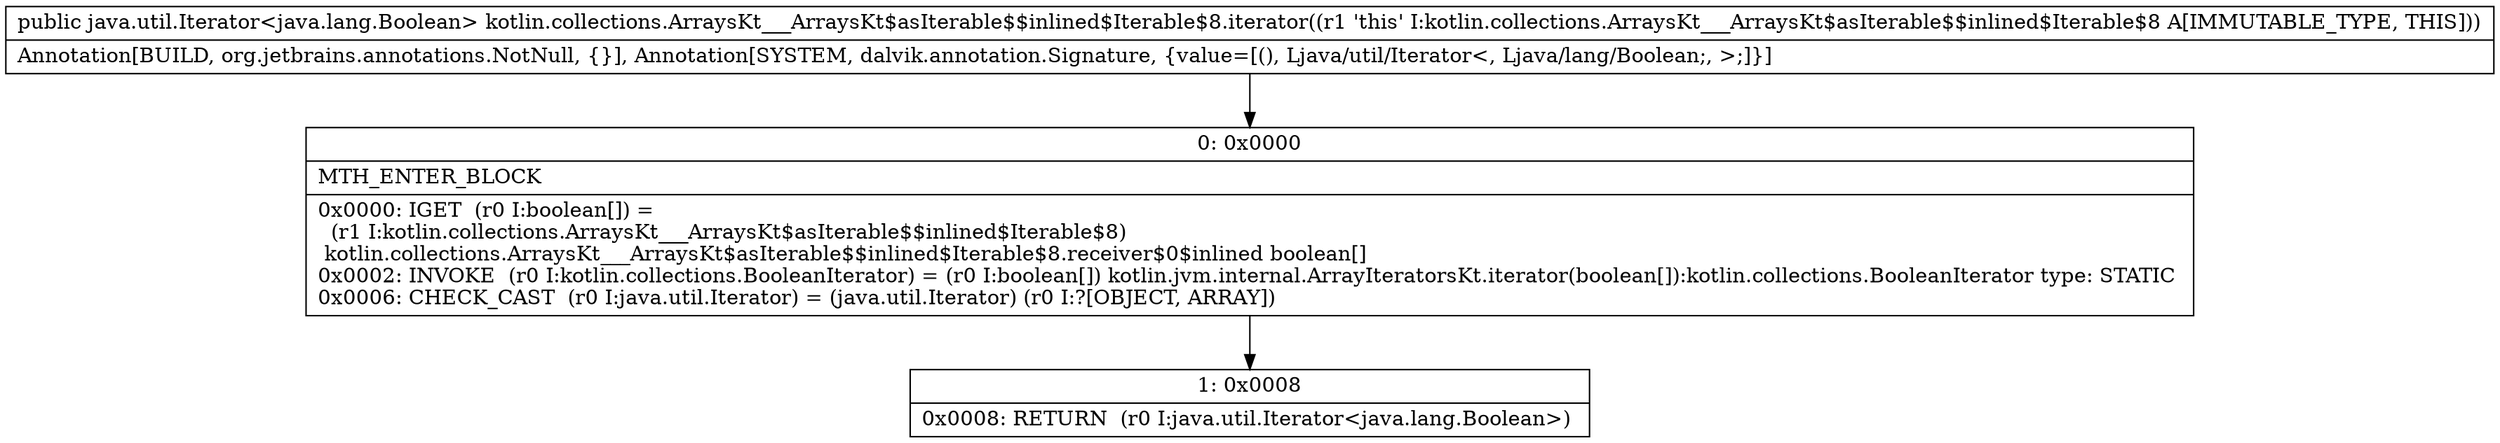 digraph "CFG forkotlin.collections.ArraysKt___ArraysKt$asIterable$$inlined$Iterable$8.iterator()Ljava\/util\/Iterator;" {
Node_0 [shape=record,label="{0\:\ 0x0000|MTH_ENTER_BLOCK\l|0x0000: IGET  (r0 I:boolean[]) = \l  (r1 I:kotlin.collections.ArraysKt___ArraysKt$asIterable$$inlined$Iterable$8)\l kotlin.collections.ArraysKt___ArraysKt$asIterable$$inlined$Iterable$8.receiver$0$inlined boolean[] \l0x0002: INVOKE  (r0 I:kotlin.collections.BooleanIterator) = (r0 I:boolean[]) kotlin.jvm.internal.ArrayIteratorsKt.iterator(boolean[]):kotlin.collections.BooleanIterator type: STATIC \l0x0006: CHECK_CAST  (r0 I:java.util.Iterator) = (java.util.Iterator) (r0 I:?[OBJECT, ARRAY]) \l}"];
Node_1 [shape=record,label="{1\:\ 0x0008|0x0008: RETURN  (r0 I:java.util.Iterator\<java.lang.Boolean\>) \l}"];
MethodNode[shape=record,label="{public java.util.Iterator\<java.lang.Boolean\> kotlin.collections.ArraysKt___ArraysKt$asIterable$$inlined$Iterable$8.iterator((r1 'this' I:kotlin.collections.ArraysKt___ArraysKt$asIterable$$inlined$Iterable$8 A[IMMUTABLE_TYPE, THIS]))  | Annotation[BUILD, org.jetbrains.annotations.NotNull, \{\}], Annotation[SYSTEM, dalvik.annotation.Signature, \{value=[(), Ljava\/util\/Iterator\<, Ljava\/lang\/Boolean;, \>;]\}]\l}"];
MethodNode -> Node_0;
Node_0 -> Node_1;
}

